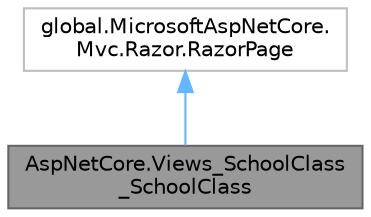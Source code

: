 digraph "AspNetCore.Views_SchoolClass_SchoolClass"
{
 // LATEX_PDF_SIZE
  bgcolor="transparent";
  edge [fontname=Helvetica,fontsize=10,labelfontname=Helvetica,labelfontsize=10];
  node [fontname=Helvetica,fontsize=10,shape=box,height=0.2,width=0.4];
  Node1 [id="Node000001",label="AspNetCore.Views_SchoolClass\l_SchoolClass",height=0.2,width=0.4,color="gray40", fillcolor="grey60", style="filled", fontcolor="black",tooltip=" "];
  Node2 -> Node1 [id="edge2_Node000001_Node000002",dir="back",color="steelblue1",style="solid",tooltip=" "];
  Node2 [id="Node000002",label="global.MicrosoftAspNetCore.\lMvc.Razor.RazorPage",height=0.2,width=0.4,color="grey75", fillcolor="white", style="filled",tooltip=" "];
}
